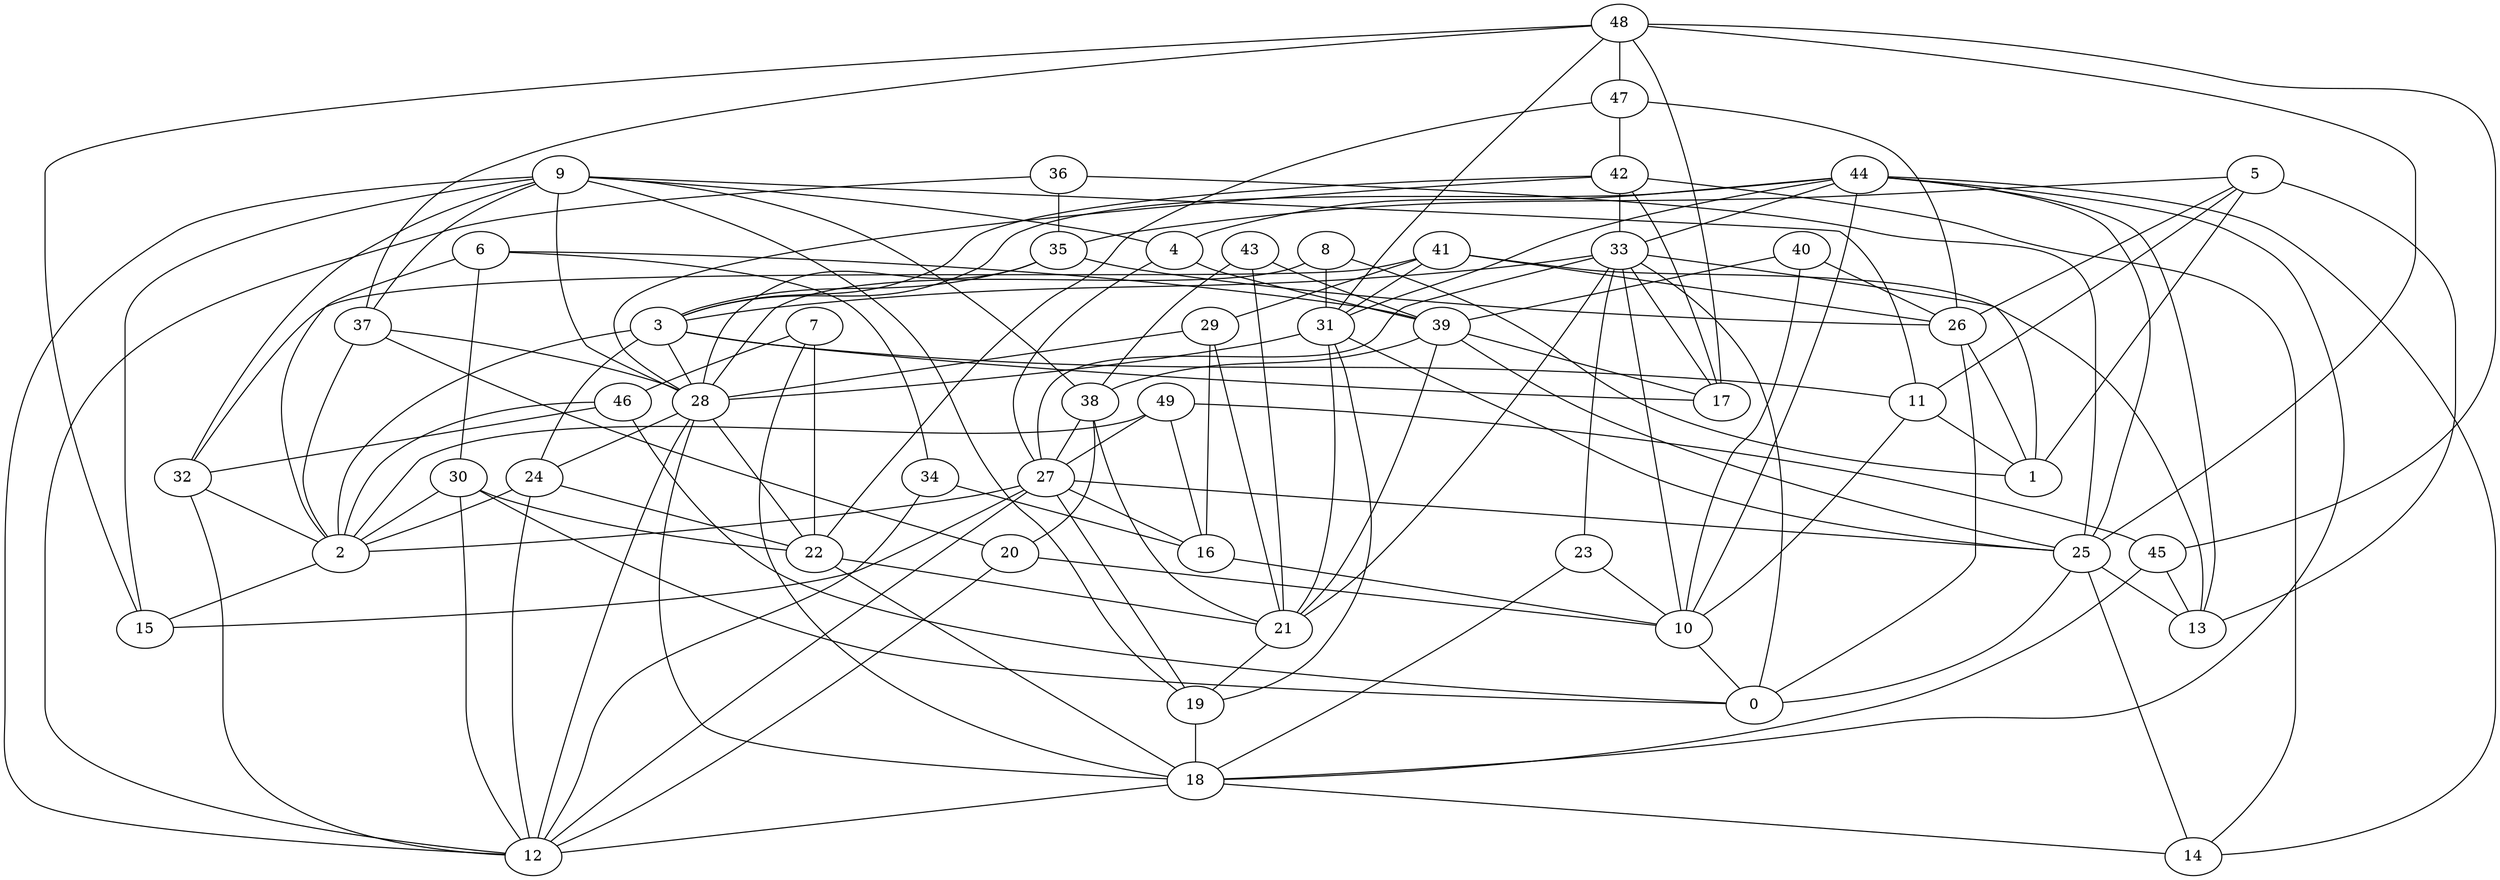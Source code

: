 digraph GG_graph {

subgraph G_graph {
edge [color = black]
"32" -> "12" [dir = none]
"32" -> "2" [dir = none]
"26" -> "1" [dir = none]
"26" -> "0" [dir = none]
"29" -> "16" [dir = none]
"29" -> "28" [dir = none]
"29" -> "21" [dir = none]
"47" -> "26" [dir = none]
"47" -> "42" [dir = none]
"47" -> "22" [dir = none]
"16" -> "10" [dir = none]
"43" -> "39" [dir = none]
"43" -> "38" [dir = none]
"43" -> "21" [dir = none]
"20" -> "10" [dir = none]
"20" -> "12" [dir = none]
"4" -> "39" [dir = none]
"4" -> "27" [dir = none]
"38" -> "21" [dir = none]
"38" -> "27" [dir = none]
"38" -> "20" [dir = none]
"49" -> "27" [dir = none]
"49" -> "45" [dir = none]
"49" -> "2" [dir = none]
"49" -> "16" [dir = none]
"42" -> "33" [dir = none]
"42" -> "17" [dir = none]
"42" -> "28" [dir = none]
"42" -> "3" [dir = none]
"42" -> "14" [dir = none]
"11" -> "10" [dir = none]
"11" -> "1" [dir = none]
"39" -> "17" [dir = none]
"39" -> "21" [dir = none]
"39" -> "25" [dir = none]
"39" -> "38" [dir = none]
"22" -> "18" [dir = none]
"22" -> "21" [dir = none]
"35" -> "26" [dir = none]
"35" -> "28" [dir = none]
"35" -> "3" [dir = none]
"27" -> "19" [dir = none]
"27" -> "2" [dir = none]
"27" -> "25" [dir = none]
"27" -> "16" [dir = none]
"27" -> "12" [dir = none]
"27" -> "15" [dir = none]
"5" -> "11" [dir = none]
"5" -> "26" [dir = none]
"5" -> "35" [dir = none]
"5" -> "13" [dir = none]
"5" -> "1" [dir = none]
"44" -> "13" [dir = none]
"44" -> "14" [dir = none]
"44" -> "10" [dir = none]
"44" -> "25" [dir = none]
"44" -> "31" [dir = none]
"44" -> "33" [dir = none]
"44" -> "4" [dir = none]
"44" -> "18" [dir = none]
"44" -> "3" [dir = none]
"24" -> "2" [dir = none]
"24" -> "22" [dir = none]
"24" -> "12" [dir = none]
"31" -> "21" [dir = none]
"31" -> "19" [dir = none]
"31" -> "28" [dir = none]
"31" -> "25" [dir = none]
"41" -> "13" [dir = none]
"41" -> "32" [dir = none]
"41" -> "29" [dir = none]
"41" -> "26" [dir = none]
"41" -> "31" [dir = none]
"28" -> "22" [dir = none]
"28" -> "12" [dir = none]
"28" -> "18" [dir = none]
"28" -> "24" [dir = none]
"46" -> "32" [dir = none]
"46" -> "2" [dir = none]
"46" -> "0" [dir = none]
"10" -> "0" [dir = none]
"7" -> "18" [dir = none]
"7" -> "46" [dir = none]
"7" -> "22" [dir = none]
"48" -> "45" [dir = none]
"48" -> "47" [dir = none]
"48" -> "37" [dir = none]
"48" -> "25" [dir = none]
"48" -> "15" [dir = none]
"48" -> "31" [dir = none]
"48" -> "17" [dir = none]
"18" -> "14" [dir = none]
"18" -> "12" [dir = none]
"40" -> "26" [dir = none]
"40" -> "10" [dir = none]
"40" -> "39" [dir = none]
"36" -> "25" [dir = none]
"36" -> "12" [dir = none]
"36" -> "35" [dir = none]
"9" -> "4" [dir = none]
"9" -> "15" [dir = none]
"9" -> "28" [dir = none]
"9" -> "38" [dir = none]
"9" -> "12" [dir = none]
"9" -> "19" [dir = none]
"9" -> "11" [dir = none]
"9" -> "37" [dir = none]
"9" -> "32" [dir = none]
"25" -> "13" [dir = none]
"25" -> "0" [dir = none]
"25" -> "14" [dir = none]
"2" -> "15" [dir = none]
"8" -> "31" [dir = none]
"8" -> "28" [dir = none]
"8" -> "1" [dir = none]
"37" -> "20" [dir = none]
"37" -> "2" [dir = none]
"37" -> "28" [dir = none]
"34" -> "16" [dir = none]
"34" -> "12" [dir = none]
"19" -> "18" [dir = none]
"33" -> "17" [dir = none]
"33" -> "27" [dir = none]
"33" -> "23" [dir = none]
"33" -> "1" [dir = none]
"33" -> "3" [dir = none]
"33" -> "21" [dir = none]
"33" -> "0" [dir = none]
"33" -> "10" [dir = none]
"6" -> "30" [dir = none]
"6" -> "2" [dir = none]
"6" -> "34" [dir = none]
"6" -> "39" [dir = none]
"30" -> "0" [dir = none]
"30" -> "2" [dir = none]
"30" -> "12" [dir = none]
"30" -> "22" [dir = none]
"45" -> "13" [dir = none]
"45" -> "18" [dir = none]
"3" -> "24" [dir = none]
"3" -> "11" [dir = none]
"3" -> "28" [dir = none]
"3" -> "17" [dir = none]
"3" -> "2" [dir = none]
"21" -> "19" [dir = none]
"23" -> "18" [dir = none]
"23" -> "10" [dir = none]
}

}
